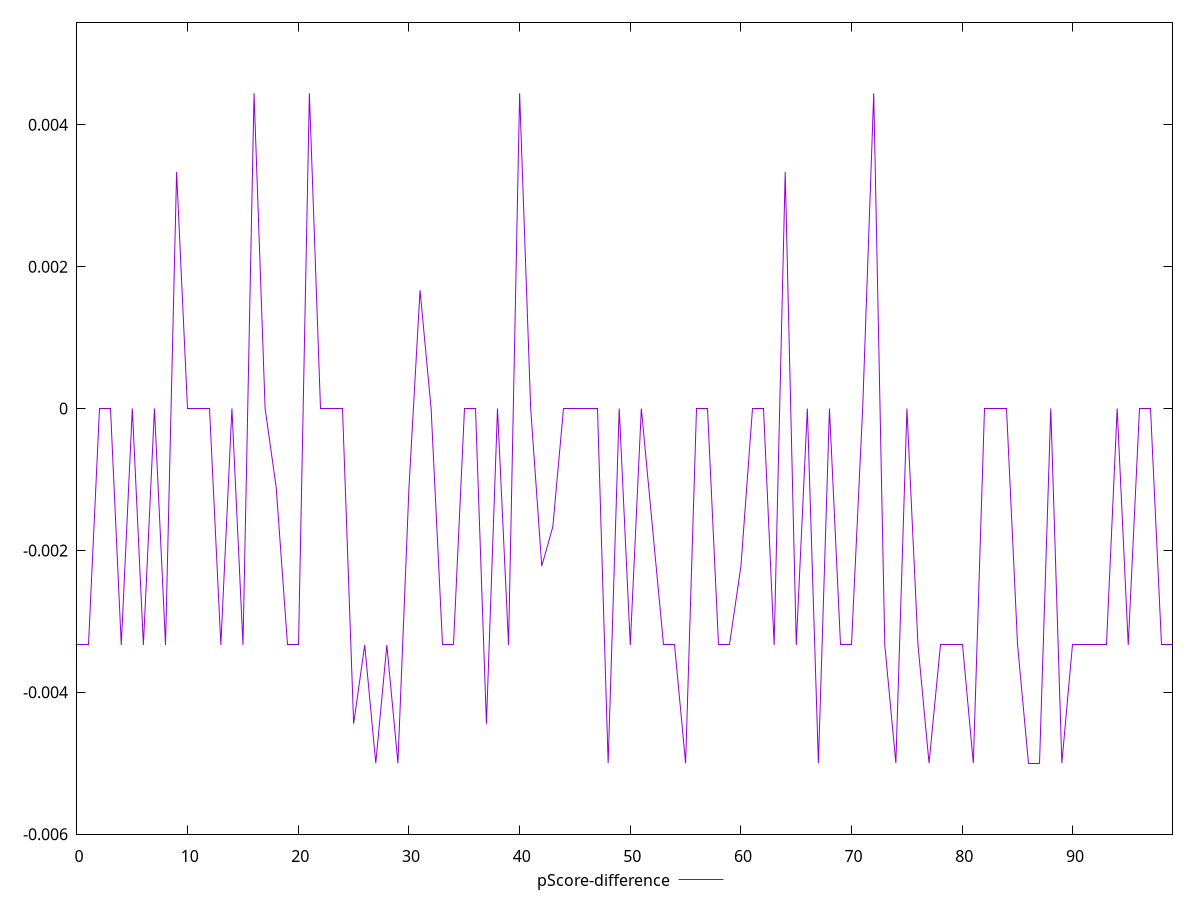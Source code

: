 reset

$pScoreDifference <<EOF
0 -0.0033333333333332993
1 -0.0033333333333334103
2 0
3 0
4 -0.0033333333333334103
5 0
6 -0.0033333333333332993
7 0
8 -0.0033333333333334103
9 0.0033333333333334103
10 0
11 0
12 0
13 -0.0033333333333334103
14 0
15 -0.0033333333333332993
16 0.004444444444444473
17 0
18 -0.0011111111111110628
19 -0.0033333333333332993
20 -0.0033333333333334103
21 0.004444444444444473
22 0
23 0
24 0
25 -0.004444444444444473
26 -0.0033333333333334103
27 -0.0050000000000000044
28 -0.0033333333333334103
29 -0.0050000000000000044
30 -0.0011111111111110628
31 0.0016666666666667052
32 0
33 -0.0033333333333334103
34 -0.0033333333333334103
35 0
36 0
37 -0.004444444444444473
38 0
39 -0.0033333333333332993
40 0.004444444444444473
41 0
42 -0.0022222222222222365
43 -0.0016666666666665941
44 0
45 0
46 0
47 0
48 -0.0050000000000000044
49 0
50 -0.0033333333333334103
51 0
52 -0.0016666666666665941
53 -0.0033333333333334103
54 -0.0033333333333334103
55 -0.0050000000000000044
56 0
57 0
58 -0.0033333333333334103
59 -0.0033333333333334103
60 -0.0022222222222222365
61 0
62 0
63 -0.0033333333333334103
64 0.0033333333333334103
65 -0.0033333333333332993
66 0
67 -0.0050000000000000044
68 0
69 -0.0033333333333334103
70 -0.0033333333333334103
71 0
72 0.004444444444444473
73 -0.0033333333333332993
74 -0.0050000000000000044
75 0
76 -0.0033333333333334103
77 -0.0050000000000000044
78 -0.0033333333333334103
79 -0.0033333333333332993
80 -0.0033333333333334103
81 -0.0050000000000000044
82 0
83 0
84 0
85 -0.0033333333333334103
86 -0.0050000000000000044
87 -0.0050000000000000044
88 0
89 -0.0050000000000000044
90 -0.0033333333333334103
91 -0.0033333333333334103
92 -0.0033333333333334103
93 -0.0033333333333334103
94 0
95 -0.0033333333333334103
96 0
97 0
98 -0.0033333333333334103
99 -0.0033333333333334103
EOF

set key outside below
set xrange [0:99]
set yrange [-0.0060000000000000045:0.005444444444444473]
set trange [-0.0060000000000000045:0.005444444444444473]
set terminal svg size 640, 500 enhanced background rgb 'white'
set output "report_00015_2021-02-09T16-11-33.973Z/uses-webp-images/samples/pages+cached+noadtech/pScore-difference/values.svg"

plot $pScoreDifference title "pScore-difference" with line

reset
